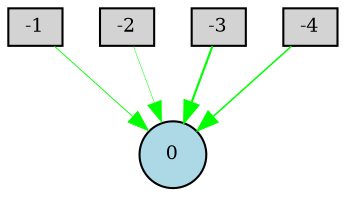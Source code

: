 digraph {
	node [fontsize=9 height=0.2 shape=circle width=0.2]
	-1 [fillcolor=lightgray shape=box style=filled]
	-2 [fillcolor=lightgray shape=box style=filled]
	-3 [fillcolor=lightgray shape=box style=filled]
	-4 [fillcolor=lightgray shape=box style=filled]
	0 [fillcolor=lightblue style=filled]
	-2 -> 0 [color=green penwidth=0.23702299337576735 style=solid]
	-1 -> 0 [color=green penwidth=0.4220381950759755 style=solid]
	-3 -> 0 [color=green penwidth=1.0322974665922062 style=solid]
	-4 -> 0 [color=green penwidth=0.7374138418670653 style=solid]
}
